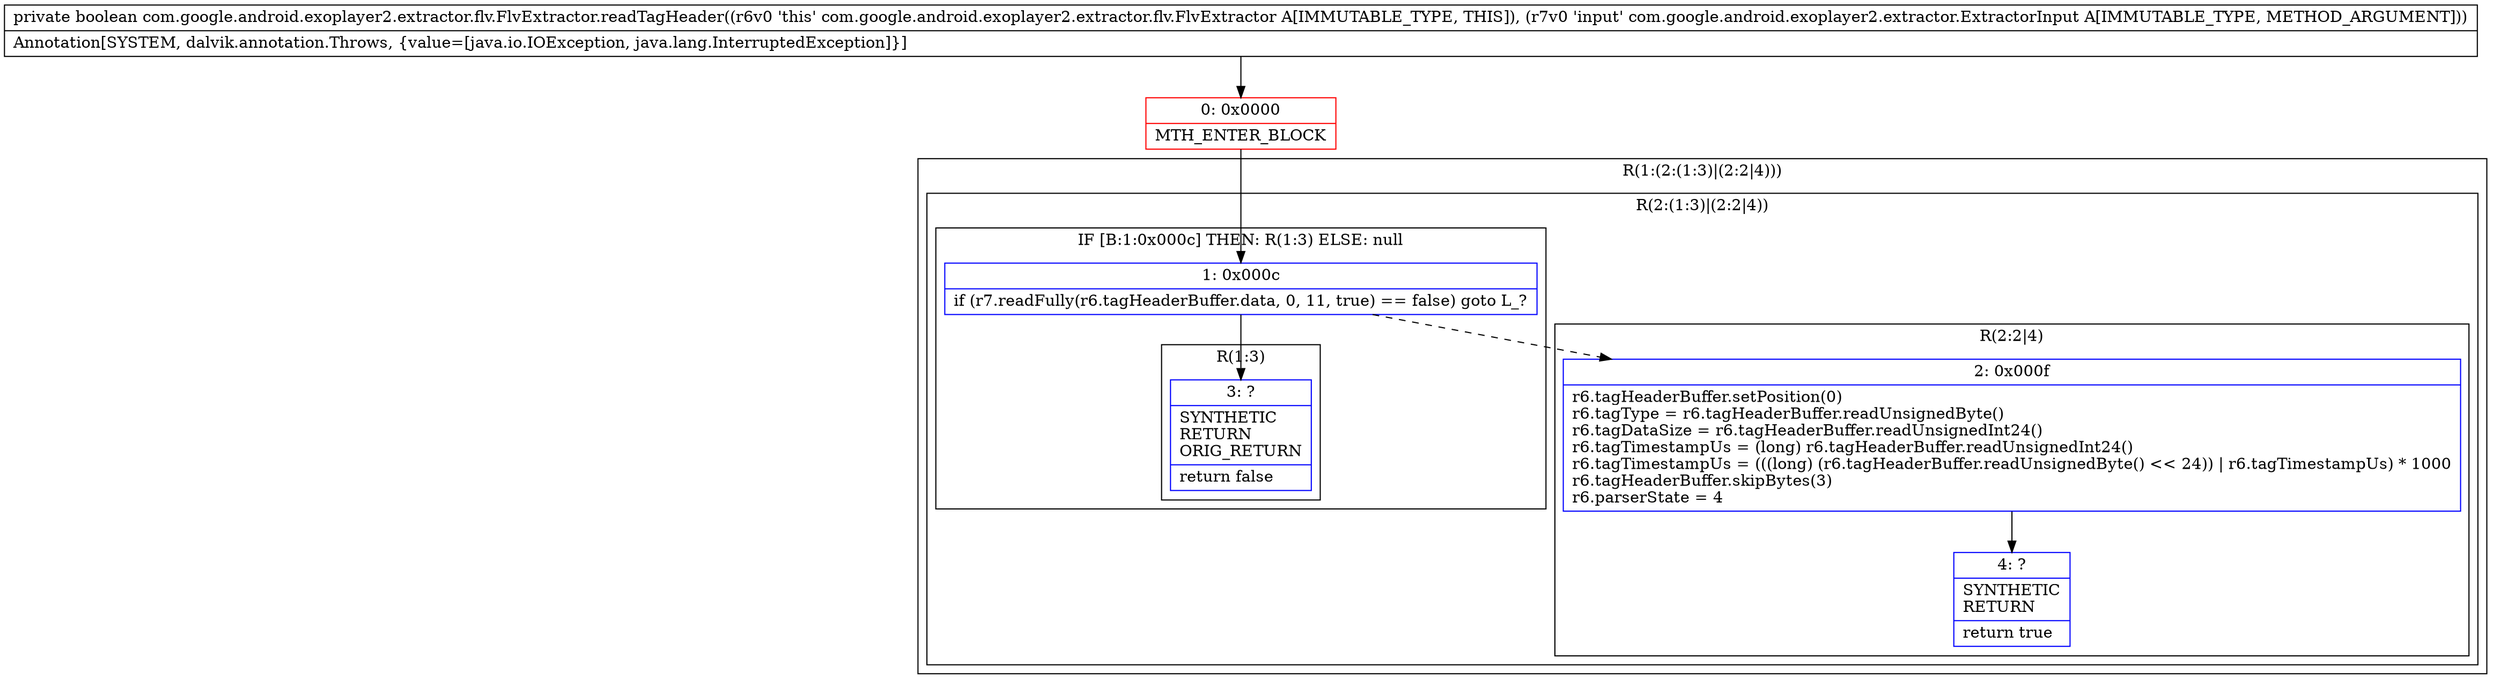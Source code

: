 digraph "CFG forcom.google.android.exoplayer2.extractor.flv.FlvExtractor.readTagHeader(Lcom\/google\/android\/exoplayer2\/extractor\/ExtractorInput;)Z" {
subgraph cluster_Region_1167359705 {
label = "R(1:(2:(1:3)|(2:2|4)))";
node [shape=record,color=blue];
subgraph cluster_Region_231220691 {
label = "R(2:(1:3)|(2:2|4))";
node [shape=record,color=blue];
subgraph cluster_IfRegion_1276599676 {
label = "IF [B:1:0x000c] THEN: R(1:3) ELSE: null";
node [shape=record,color=blue];
Node_1 [shape=record,label="{1\:\ 0x000c|if (r7.readFully(r6.tagHeaderBuffer.data, 0, 11, true) == false) goto L_?\l}"];
subgraph cluster_Region_1211007494 {
label = "R(1:3)";
node [shape=record,color=blue];
Node_3 [shape=record,label="{3\:\ ?|SYNTHETIC\lRETURN\lORIG_RETURN\l|return false\l}"];
}
}
subgraph cluster_Region_774528876 {
label = "R(2:2|4)";
node [shape=record,color=blue];
Node_2 [shape=record,label="{2\:\ 0x000f|r6.tagHeaderBuffer.setPosition(0)\lr6.tagType = r6.tagHeaderBuffer.readUnsignedByte()\lr6.tagDataSize = r6.tagHeaderBuffer.readUnsignedInt24()\lr6.tagTimestampUs = (long) r6.tagHeaderBuffer.readUnsignedInt24()\lr6.tagTimestampUs = (((long) (r6.tagHeaderBuffer.readUnsignedByte() \<\< 24)) \| r6.tagTimestampUs) * 1000\lr6.tagHeaderBuffer.skipBytes(3)\lr6.parserState = 4\l}"];
Node_4 [shape=record,label="{4\:\ ?|SYNTHETIC\lRETURN\l|return true\l}"];
}
}
}
Node_0 [shape=record,color=red,label="{0\:\ 0x0000|MTH_ENTER_BLOCK\l}"];
MethodNode[shape=record,label="{private boolean com.google.android.exoplayer2.extractor.flv.FlvExtractor.readTagHeader((r6v0 'this' com.google.android.exoplayer2.extractor.flv.FlvExtractor A[IMMUTABLE_TYPE, THIS]), (r7v0 'input' com.google.android.exoplayer2.extractor.ExtractorInput A[IMMUTABLE_TYPE, METHOD_ARGUMENT]))  | Annotation[SYSTEM, dalvik.annotation.Throws, \{value=[java.io.IOException, java.lang.InterruptedException]\}]\l}"];
MethodNode -> Node_0;
Node_1 -> Node_2[style=dashed];
Node_1 -> Node_3;
Node_2 -> Node_4;
Node_0 -> Node_1;
}

